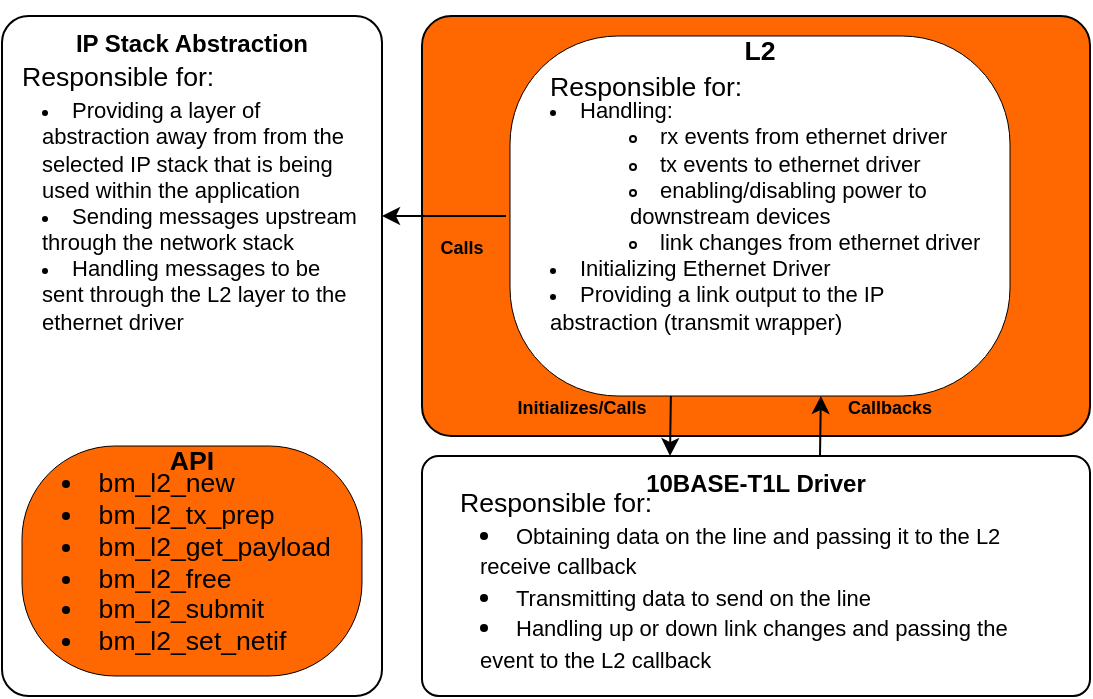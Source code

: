 <mxfile version="24.7.17">
  <diagram name="Page-1" id="HMv95JZd37HtdOTtruG_">
    <mxGraphModel dx="977" dy="627" grid="1" gridSize="10" guides="1" tooltips="1" connect="1" arrows="1" fold="1" page="1" pageScale="1" pageWidth="850" pageHeight="1100" math="0" shadow="0">
      <root>
        <mxCell id="0" />
        <mxCell id="1" parent="0" />
        <mxCell id="TYPSVwXlaEJTnAn6_-3O-5" value="&lt;b&gt;IP Stack Abstraction&lt;/b&gt;" style="rounded=1;whiteSpace=wrap;html=1;fillColor=#FFFFFF;strokeColor=#000000;arcSize=7;verticalAlign=top;fontColor=#000000;" parent="1" vertex="1">
          <mxGeometry x="153" y="420" width="190" height="340" as="geometry" />
        </mxCell>
        <mxCell id="gICdmpGwAMncEI22UhPr-41" value="" style="rounded=1;whiteSpace=wrap;html=1;fillColor=#FF6700;strokeColor=#000000;arcSize=7;" parent="1" vertex="1">
          <mxGeometry x="363" y="420" width="334" height="210" as="geometry" />
        </mxCell>
        <mxCell id="gICdmpGwAMncEI22UhPr-7" value="L2" style="html=1;overflow=block;blockSpacing=1;whiteSpace=wrap;fontSize=13.3;fontStyle=1;spacing=0;strokeColor=#000000;fillOpacity=100;rounded=1;absoluteArcSize=1;arcSize=108;fillColor=#FFFFFF;strokeWidth=NaN;container=1;pointerEvents=0;collapsible=0;recursiveResize=0;lucidId=lJpaGHonDv_a;verticalAlign=top;fontColor=#000000;" parent="1" vertex="1">
          <mxGeometry x="407" y="430" width="250" height="180" as="geometry" />
        </mxCell>
        <mxCell id="gICdmpGwAMncEI22UhPr-8" value="Responsible for:" style="html=1;overflow=block;blockSpacing=1;whiteSpace=wrap;fontSize=13.3;fontColor=#000000;align=left;spacing=0;verticalAlign=middle;strokeColor=none;strokeOpacity=100;fillOpacity=100;rounded=1;absoluteArcSize=1;arcSize=9;fillColor=none;strokeWidth=1.5;lucidId=sTpa8f46LPAu;" parent="gICdmpGwAMncEI22UhPr-7" vertex="1">
          <mxGeometry x="20" width="210" height="50" as="geometry" />
        </mxCell>
        <mxCell id="gICdmpGwAMncEI22UhPr-9" value="&lt;ul style=&quot;margin: 0px; padding-left: 10px; list-style-position: inside; list-style-type: disc; font-size: 11px;&quot;&gt;&lt;li style=&quot;text-align: left;&quot;&gt;Handling:&lt;/li&gt;&lt;ul&gt;&lt;li style=&quot;text-align: left;&quot;&gt;rx events from ethernet driver&lt;/li&gt;&lt;li style=&quot;text-align: left;&quot;&gt;tx events to ethernet driver&lt;/li&gt;&lt;li style=&quot;text-align: left;&quot;&gt;enabling/disabling power to downstream devices&lt;/li&gt;&lt;li style=&quot;text-align: left;&quot;&gt;link changes from ethernet driver&lt;/li&gt;&lt;/ul&gt;&lt;li style=&quot;text-align: left;&quot;&gt;&lt;span style=&quot;&quot;&gt;Initializing Ethernet Driver&lt;/span&gt;&lt;/li&gt;&lt;li style=&quot;text-align: left;&quot;&gt;&lt;span style=&quot;&quot;&gt;Providing a link output to the IP abstraction (transmit wrapper)&lt;/span&gt;&lt;/li&gt;&lt;/ul&gt;" style="html=1;overflow=block;blockSpacing=1;whiteSpace=wrap;fontSize=13;spacing=0;strokeColor=none;strokeOpacity=100;fillOpacity=100;rounded=1;absoluteArcSize=1;arcSize=9;fillColor=none;strokeWidth=1.5;lucidId=CVpaMHye50hT;container=1;collapsible=0;fontColor=#000000;" parent="gICdmpGwAMncEI22UhPr-7" vertex="1">
          <mxGeometry x="10" y="30" width="230" height="120" as="geometry" />
        </mxCell>
        <mxCell id="TYPSVwXlaEJTnAn6_-3O-6" value="&lt;ul style=&quot;margin: 0px; padding-left: 10px; list-style-position: inside; list-style-type: disc; font-size: 11px;&quot;&gt;&lt;li style=&quot;text-align: left;&quot;&gt;Providing a layer of abstraction away from from the selected IP stack that is being used within the application&lt;/li&gt;&lt;li style=&quot;text-align: left;&quot;&gt;Sending messages upstream through the network stack&lt;/li&gt;&lt;li style=&quot;text-align: left;&quot;&gt;Handling messages to be sent through the L2 layer to the ethernet driver&lt;/li&gt;&lt;/ul&gt;" style="html=1;overflow=block;blockSpacing=1;whiteSpace=wrap;fontSize=13;spacing=0;strokeColor=none;strokeOpacity=100;fillOpacity=100;rounded=1;absoluteArcSize=1;arcSize=9;fillColor=none;strokeWidth=1.5;lucidId=CVpaMHye50hT;container=1;collapsible=0;fontColor=#000000;" parent="1" vertex="1">
          <mxGeometry x="163" y="460" width="170" height="120" as="geometry" />
        </mxCell>
        <mxCell id="TYPSVwXlaEJTnAn6_-3O-7" value="Responsible for:" style="html=1;overflow=block;blockSpacing=1;whiteSpace=wrap;fontSize=13.3;fontColor=#000000;align=left;spacing=0;verticalAlign=middle;strokeColor=none;strokeOpacity=100;fillOpacity=100;rounded=1;absoluteArcSize=1;arcSize=9;fillColor=none;strokeWidth=1.5;lucidId=sTpa8f46LPAu;" parent="TYPSVwXlaEJTnAn6_-3O-6" vertex="1">
          <mxGeometry y="-48" width="170" height="75" as="geometry" />
        </mxCell>
        <mxCell id="TYPSVwXlaEJTnAn6_-3O-18" value="" style="group" parent="1" vertex="1" connectable="0">
          <mxGeometry x="162.25" y="470" width="171.5" height="285" as="geometry" />
        </mxCell>
        <mxCell id="SoL7yf-537_D2qSoBvsr-10" value="" style="group" vertex="1" connectable="0" parent="TYPSVwXlaEJTnAn6_-3O-18">
          <mxGeometry x="0.75" y="165" width="170" height="115" as="geometry" />
        </mxCell>
        <mxCell id="TYPSVwXlaEJTnAn6_-3O-19" value="API" style="html=1;overflow=block;blockSpacing=1;whiteSpace=wrap;fontSize=13.3;fontStyle=1;spacing=0;verticalAlign=top;strokeColor=#000000;rounded=1;absoluteArcSize=1;arcSize=93;fillColor=#FF6700;strokeWidth=NaN;container=0;pointerEvents=0;collapsible=0;recursiveResize=0;lucidId=_Jpa2be36_ob;fontColor=#000000;" parent="SoL7yf-537_D2qSoBvsr-10" vertex="1">
          <mxGeometry width="170" height="115" as="geometry" />
        </mxCell>
        <mxCell id="TYPSVwXlaEJTnAn6_-3O-20" value="&lt;ul style=&quot;margin: 0px; padding-left: 10px;list-style-position: inside; list-style-type:disc&quot;&gt;&lt;li style=&quot;text-align: left; font-size: 13.3px;&quot;&gt;bm_l2_new&lt;/li&gt;&lt;li style=&quot;text-align: left; font-size: 13.3px;&quot;&gt;bm_l2_tx_prep&lt;/li&gt;&lt;li style=&quot;text-align: left; font-size: 13.3px;&quot;&gt;bm_l2_get_payload&lt;/li&gt;&lt;li style=&quot;text-align: left; font-size: 13.3px;&quot;&gt;bm_l2_free&lt;/li&gt;&lt;li style=&quot;text-align: left; font-size: 13.3px;&quot;&gt;bm_l2_submit&lt;/li&gt;&lt;li style=&quot;text-align: left; font-size: 13.3px;&quot;&gt;bm_l2_set_netif&lt;/li&gt;&lt;/ul&gt;" style="html=1;overflow=block;blockSpacing=1;whiteSpace=wrap;fontSize=13;spacing=0;strokeColor=none;strokeOpacity=100;fillOpacity=100;rounded=1;absoluteArcSize=1;arcSize=9;fillColor=none;strokeWidth=1.5;lucidId=sSpamT7Exnb7;container=1;collapsible=0;fontColor=#000000;" parent="SoL7yf-537_D2qSoBvsr-10" vertex="1">
          <mxGeometry x="10" y="2.5" width="150" height="110" as="geometry" />
        </mxCell>
        <mxCell id="TYPSVwXlaEJTnAn6_-3O-26" value="" style="endArrow=classic;html=1;rounded=0;" parent="1" edge="1">
          <mxGeometry width="50" height="50" relative="1" as="geometry">
            <mxPoint x="405" y="520" as="sourcePoint" />
            <mxPoint x="343" y="520" as="targetPoint" />
          </mxGeometry>
        </mxCell>
        <mxCell id="TYPSVwXlaEJTnAn6_-3O-27" value="&lt;font style=&quot;font-size: 9px;&quot;&gt;Calls&lt;/font&gt;" style="text;html=1;align=center;verticalAlign=middle;whiteSpace=wrap;rounded=0;fontStyle=1" parent="1" vertex="1">
          <mxGeometry x="353" y="520" width="60" height="30" as="geometry" />
        </mxCell>
        <mxCell id="SoL7yf-537_D2qSoBvsr-1" value="&lt;b&gt;10BASE-T1L Driver&lt;/b&gt;" style="rounded=1;whiteSpace=wrap;html=1;fillColor=#FFFFFF;strokeColor=#000000;arcSize=7;verticalAlign=top;fontColor=#000000;" vertex="1" parent="1">
          <mxGeometry x="363" y="640" width="334" height="120" as="geometry" />
        </mxCell>
        <mxCell id="SoL7yf-537_D2qSoBvsr-2" value="&lt;ul style=&quot;margin: 0px; padding-left: 10px;list-style-position: inside; list-style-type:disc&quot;&gt;&lt;li style=&quot;text-align: left;&quot;&gt;&lt;font style=&quot;font-size: 11px;&quot;&gt;Obtaining data on the line and passing it to the L2 receive callback&lt;/font&gt;&lt;/li&gt;&lt;li style=&quot;text-align: left;&quot;&gt;&lt;font style=&quot;font-size: 11px;&quot;&gt;Transmitting data to send on the line&lt;/font&gt;&lt;/li&gt;&lt;li style=&quot;text-align: left;&quot;&gt;&lt;font style=&quot;font-size: 11px;&quot;&gt;Handling up or down link changes and passing the event to the L2 callback&lt;/font&gt;&lt;/li&gt;&lt;/ul&gt;" style="html=1;overflow=block;blockSpacing=1;whiteSpace=wrap;fontSize=13;spacing=0;strokeColor=none;strokeOpacity=100;fillOpacity=100;rounded=1;absoluteArcSize=1;arcSize=9;fillColor=none;strokeWidth=1.5;lucidId=CVpaMHye50hT;container=1;collapsible=0;fontColor=#000000;" vertex="1" parent="1">
          <mxGeometry x="382" y="670" width="300" height="80" as="geometry" />
        </mxCell>
        <mxCell id="SoL7yf-537_D2qSoBvsr-3" value="Responsible for:" style="html=1;overflow=block;blockSpacing=1;whiteSpace=wrap;fontSize=13.3;fontColor=#000000;align=left;spacing=0;verticalAlign=middle;strokeColor=none;strokeOpacity=100;fillOpacity=100;rounded=1;absoluteArcSize=1;arcSize=9;fillColor=none;strokeWidth=1.5;lucidId=sTpa8f46LPAu;" vertex="1" parent="SoL7yf-537_D2qSoBvsr-2">
          <mxGeometry y="-32" width="300" height="50" as="geometry" />
        </mxCell>
        <mxCell id="SoL7yf-537_D2qSoBvsr-11" value="" style="endArrow=classic;html=1;rounded=0;" edge="1" parent="1">
          <mxGeometry width="50" height="50" relative="1" as="geometry">
            <mxPoint x="487.44" y="610" as="sourcePoint" />
            <mxPoint x="487" y="640" as="targetPoint" />
          </mxGeometry>
        </mxCell>
        <mxCell id="SoL7yf-537_D2qSoBvsr-12" value="" style="endArrow=classic;html=1;rounded=0;" edge="1" parent="1">
          <mxGeometry width="50" height="50" relative="1" as="geometry">
            <mxPoint x="562" y="640" as="sourcePoint" />
            <mxPoint x="562.44" y="610" as="targetPoint" />
          </mxGeometry>
        </mxCell>
        <mxCell id="SoL7yf-537_D2qSoBvsr-13" value="&lt;font style=&quot;font-size: 9px;&quot;&gt;Initializes/Calls&lt;/font&gt;" style="text;html=1;align=center;verticalAlign=middle;whiteSpace=wrap;rounded=0;fontStyle=1" vertex="1" parent="1">
          <mxGeometry x="413" y="600" width="60" height="30" as="geometry" />
        </mxCell>
        <mxCell id="SoL7yf-537_D2qSoBvsr-14" value="&lt;font style=&quot;font-size: 9px;&quot;&gt;Callbacks&lt;/font&gt;" style="text;html=1;align=center;verticalAlign=middle;whiteSpace=wrap;rounded=0;fontStyle=1" vertex="1" parent="1">
          <mxGeometry x="567" y="600" width="60" height="30" as="geometry" />
        </mxCell>
      </root>
    </mxGraphModel>
  </diagram>
</mxfile>
